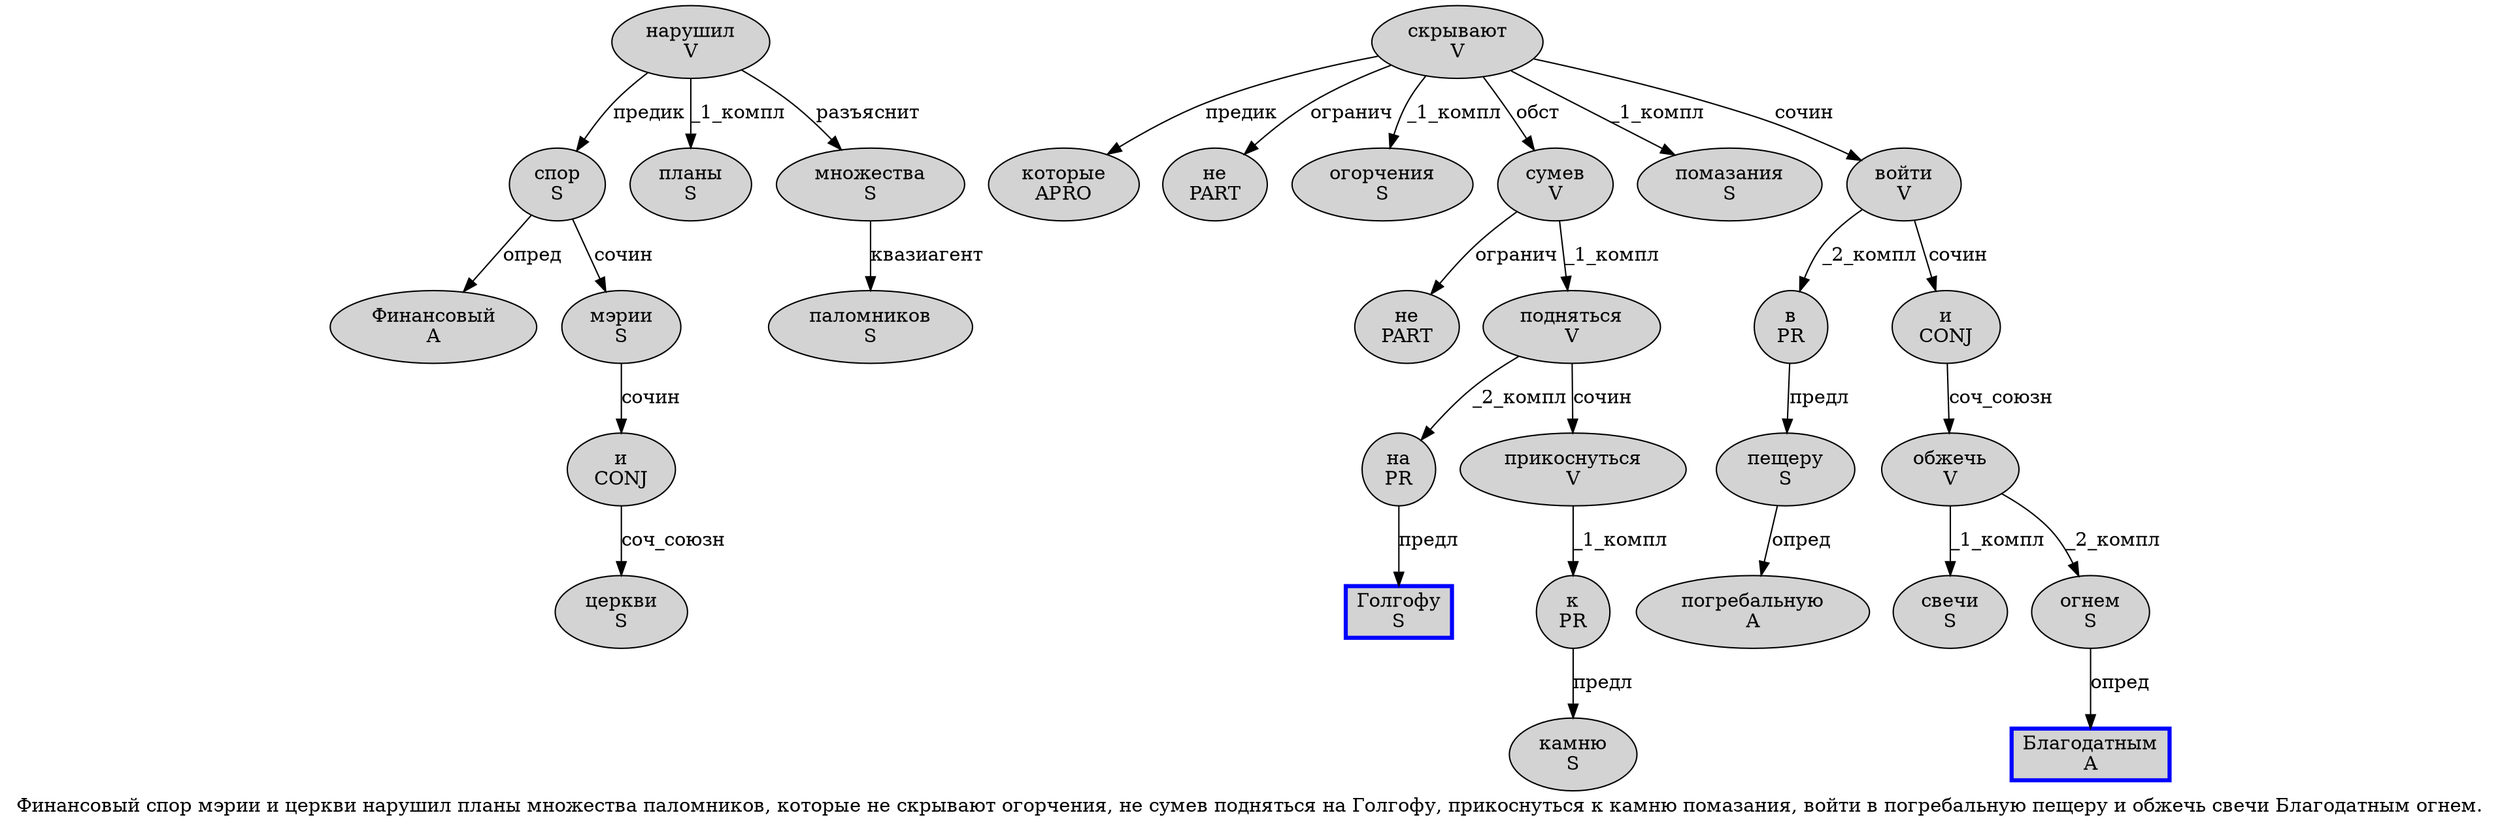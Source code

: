 digraph SENTENCE_335 {
	graph [label="Финансовый спор мэрии и церкви нарушил планы множества паломников, которые не скрывают огорчения, не сумев подняться на Голгофу, прикоснуться к камню помазания, войти в погребальную пещеру и обжечь свечи Благодатным огнем."]
	node [style=filled]
		0 [label="Финансовый
A" color="" fillcolor=lightgray penwidth=1 shape=ellipse]
		1 [label="спор
S" color="" fillcolor=lightgray penwidth=1 shape=ellipse]
		2 [label="мэрии
S" color="" fillcolor=lightgray penwidth=1 shape=ellipse]
		3 [label="и
CONJ" color="" fillcolor=lightgray penwidth=1 shape=ellipse]
		4 [label="церкви
S" color="" fillcolor=lightgray penwidth=1 shape=ellipse]
		5 [label="нарушил
V" color="" fillcolor=lightgray penwidth=1 shape=ellipse]
		6 [label="планы
S" color="" fillcolor=lightgray penwidth=1 shape=ellipse]
		7 [label="множества
S" color="" fillcolor=lightgray penwidth=1 shape=ellipse]
		8 [label="паломников
S" color="" fillcolor=lightgray penwidth=1 shape=ellipse]
		10 [label="которые
APRO" color="" fillcolor=lightgray penwidth=1 shape=ellipse]
		11 [label="не
PART" color="" fillcolor=lightgray penwidth=1 shape=ellipse]
		12 [label="скрывают
V" color="" fillcolor=lightgray penwidth=1 shape=ellipse]
		13 [label="огорчения
S" color="" fillcolor=lightgray penwidth=1 shape=ellipse]
		15 [label="не
PART" color="" fillcolor=lightgray penwidth=1 shape=ellipse]
		16 [label="сумев
V" color="" fillcolor=lightgray penwidth=1 shape=ellipse]
		17 [label="подняться
V" color="" fillcolor=lightgray penwidth=1 shape=ellipse]
		18 [label="на
PR" color="" fillcolor=lightgray penwidth=1 shape=ellipse]
		19 [label="Голгофу
S" color=blue fillcolor=lightgray penwidth=3 shape=box]
		21 [label="прикоснуться
V" color="" fillcolor=lightgray penwidth=1 shape=ellipse]
		22 [label="к
PR" color="" fillcolor=lightgray penwidth=1 shape=ellipse]
		23 [label="камню
S" color="" fillcolor=lightgray penwidth=1 shape=ellipse]
		24 [label="помазания
S" color="" fillcolor=lightgray penwidth=1 shape=ellipse]
		26 [label="войти
V" color="" fillcolor=lightgray penwidth=1 shape=ellipse]
		27 [label="в
PR" color="" fillcolor=lightgray penwidth=1 shape=ellipse]
		28 [label="погребальную
A" color="" fillcolor=lightgray penwidth=1 shape=ellipse]
		29 [label="пещеру
S" color="" fillcolor=lightgray penwidth=1 shape=ellipse]
		30 [label="и
CONJ" color="" fillcolor=lightgray penwidth=1 shape=ellipse]
		31 [label="обжечь
V" color="" fillcolor=lightgray penwidth=1 shape=ellipse]
		32 [label="свечи
S" color="" fillcolor=lightgray penwidth=1 shape=ellipse]
		33 [label="Благодатным
A" color=blue fillcolor=lightgray penwidth=3 shape=box]
		34 [label="огнем
S" color="" fillcolor=lightgray penwidth=1 shape=ellipse]
			12 -> 10 [label="предик"]
			12 -> 11 [label="огранич"]
			12 -> 13 [label="_1_компл"]
			12 -> 16 [label="обст"]
			12 -> 24 [label="_1_компл"]
			12 -> 26 [label="сочин"]
			7 -> 8 [label="квазиагент"]
			3 -> 4 [label="соч_союзн"]
			21 -> 22 [label="_1_компл"]
			5 -> 1 [label="предик"]
			5 -> 6 [label="_1_компл"]
			5 -> 7 [label="разъяснит"]
			34 -> 33 [label="опред"]
			27 -> 29 [label="предл"]
			29 -> 28 [label="опред"]
			17 -> 18 [label="_2_компл"]
			17 -> 21 [label="сочин"]
			31 -> 32 [label="_1_компл"]
			31 -> 34 [label="_2_компл"]
			16 -> 15 [label="огранич"]
			16 -> 17 [label="_1_компл"]
			30 -> 31 [label="соч_союзн"]
			22 -> 23 [label="предл"]
			18 -> 19 [label="предл"]
			1 -> 0 [label="опред"]
			1 -> 2 [label="сочин"]
			26 -> 27 [label="_2_компл"]
			26 -> 30 [label="сочин"]
			2 -> 3 [label="сочин"]
}